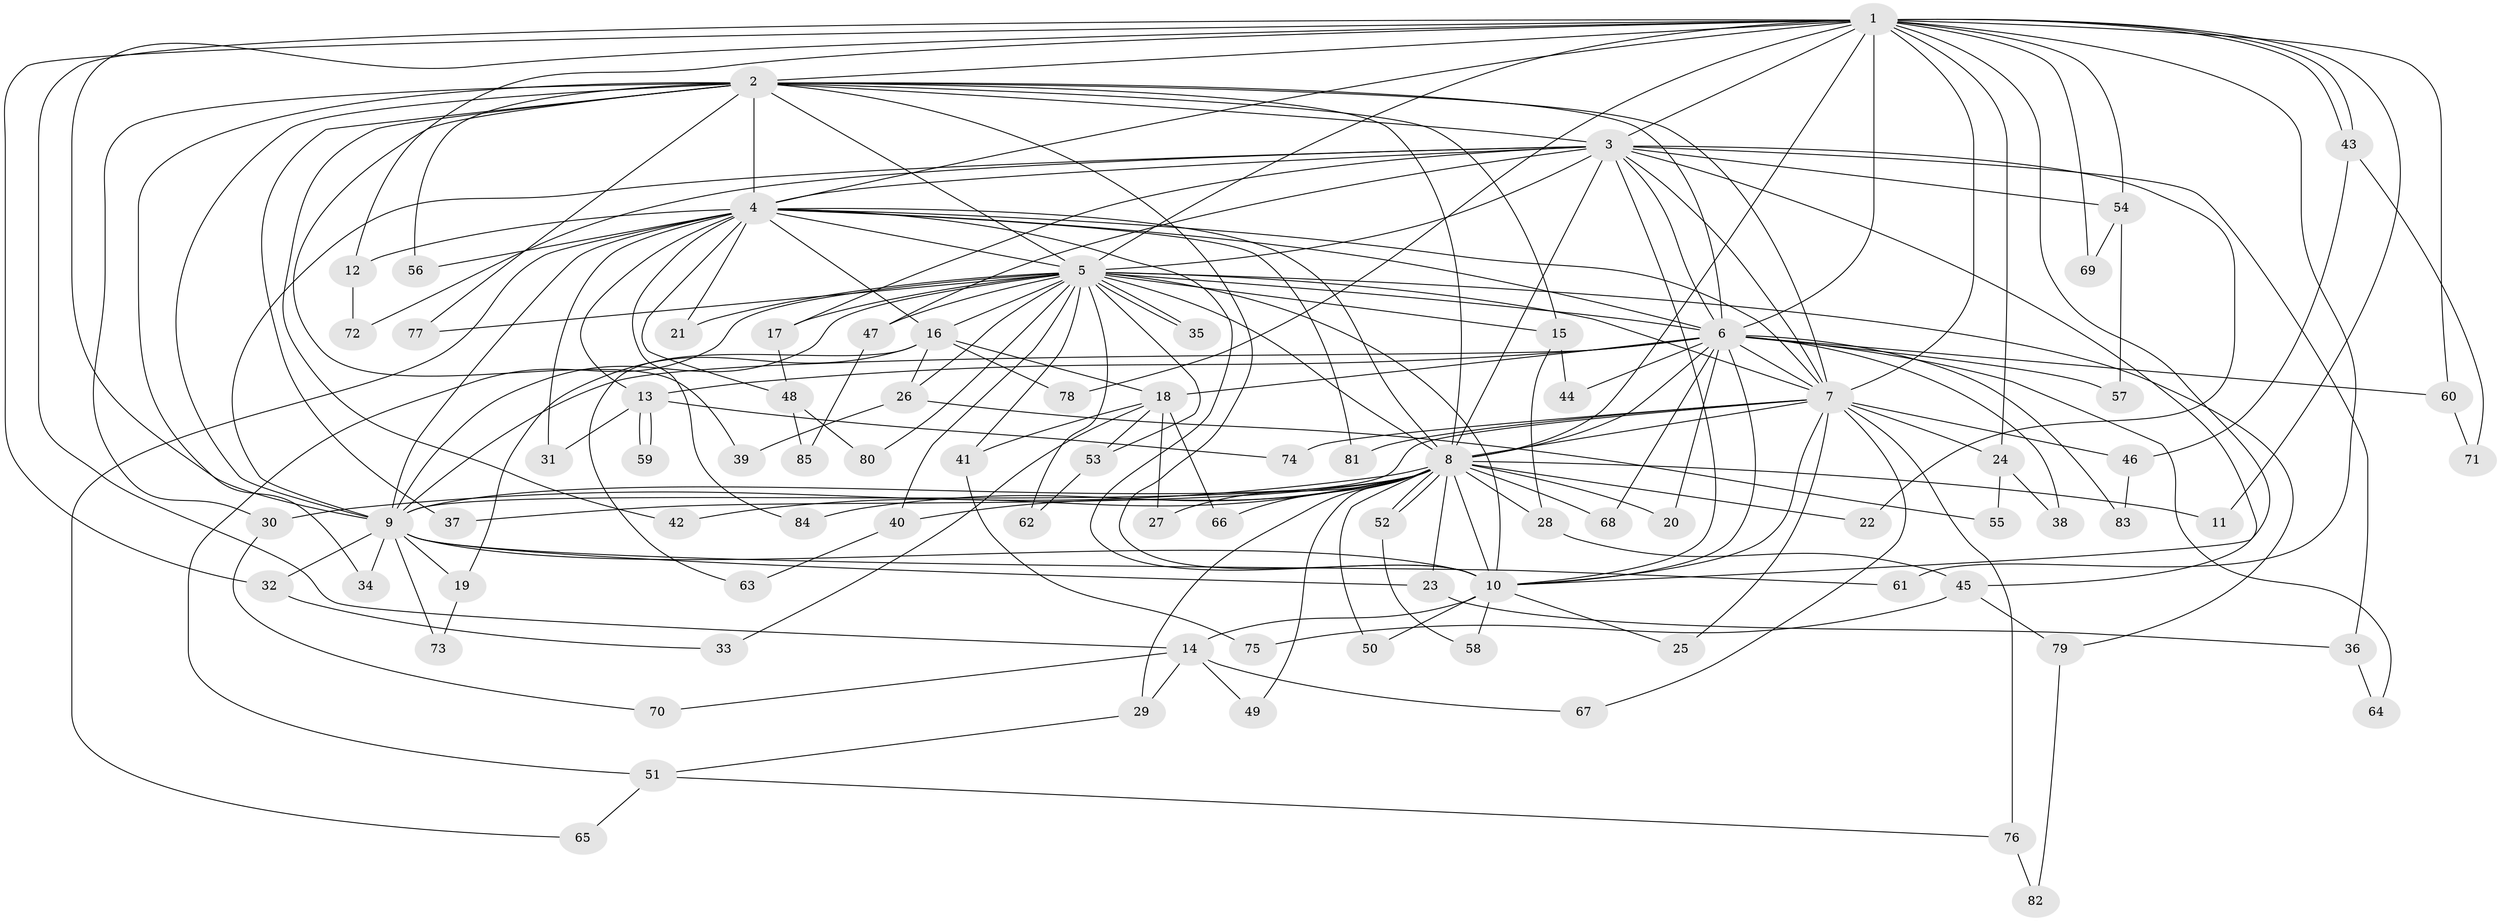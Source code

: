 // Generated by graph-tools (version 1.1) at 2025/34/03/09/25 02:34:45]
// undirected, 85 vertices, 195 edges
graph export_dot {
graph [start="1"]
  node [color=gray90,style=filled];
  1;
  2;
  3;
  4;
  5;
  6;
  7;
  8;
  9;
  10;
  11;
  12;
  13;
  14;
  15;
  16;
  17;
  18;
  19;
  20;
  21;
  22;
  23;
  24;
  25;
  26;
  27;
  28;
  29;
  30;
  31;
  32;
  33;
  34;
  35;
  36;
  37;
  38;
  39;
  40;
  41;
  42;
  43;
  44;
  45;
  46;
  47;
  48;
  49;
  50;
  51;
  52;
  53;
  54;
  55;
  56;
  57;
  58;
  59;
  60;
  61;
  62;
  63;
  64;
  65;
  66;
  67;
  68;
  69;
  70;
  71;
  72;
  73;
  74;
  75;
  76;
  77;
  78;
  79;
  80;
  81;
  82;
  83;
  84;
  85;
  1 -- 2;
  1 -- 3;
  1 -- 4;
  1 -- 5;
  1 -- 6;
  1 -- 7;
  1 -- 8;
  1 -- 9;
  1 -- 10;
  1 -- 11;
  1 -- 12;
  1 -- 14;
  1 -- 24;
  1 -- 32;
  1 -- 43;
  1 -- 43;
  1 -- 54;
  1 -- 60;
  1 -- 61;
  1 -- 69;
  1 -- 78;
  2 -- 3;
  2 -- 4;
  2 -- 5;
  2 -- 6;
  2 -- 7;
  2 -- 8;
  2 -- 9;
  2 -- 10;
  2 -- 15;
  2 -- 30;
  2 -- 34;
  2 -- 37;
  2 -- 39;
  2 -- 42;
  2 -- 56;
  2 -- 77;
  3 -- 4;
  3 -- 5;
  3 -- 6;
  3 -- 7;
  3 -- 8;
  3 -- 9;
  3 -- 10;
  3 -- 17;
  3 -- 22;
  3 -- 36;
  3 -- 45;
  3 -- 47;
  3 -- 54;
  3 -- 72;
  4 -- 5;
  4 -- 6;
  4 -- 7;
  4 -- 8;
  4 -- 9;
  4 -- 10;
  4 -- 12;
  4 -- 13;
  4 -- 16;
  4 -- 21;
  4 -- 31;
  4 -- 48;
  4 -- 56;
  4 -- 65;
  4 -- 81;
  4 -- 84;
  5 -- 6;
  5 -- 7;
  5 -- 8;
  5 -- 9;
  5 -- 10;
  5 -- 15;
  5 -- 16;
  5 -- 17;
  5 -- 21;
  5 -- 26;
  5 -- 35;
  5 -- 35;
  5 -- 40;
  5 -- 41;
  5 -- 47;
  5 -- 51;
  5 -- 53;
  5 -- 62;
  5 -- 77;
  5 -- 79;
  5 -- 80;
  6 -- 7;
  6 -- 8;
  6 -- 9;
  6 -- 10;
  6 -- 13;
  6 -- 18;
  6 -- 20;
  6 -- 38;
  6 -- 44;
  6 -- 57;
  6 -- 60;
  6 -- 64;
  6 -- 68;
  6 -- 83;
  7 -- 8;
  7 -- 9;
  7 -- 10;
  7 -- 24;
  7 -- 25;
  7 -- 46;
  7 -- 67;
  7 -- 74;
  7 -- 76;
  7 -- 81;
  8 -- 9;
  8 -- 10;
  8 -- 11;
  8 -- 20;
  8 -- 22;
  8 -- 23;
  8 -- 27;
  8 -- 28;
  8 -- 29;
  8 -- 30;
  8 -- 37;
  8 -- 40;
  8 -- 42;
  8 -- 49;
  8 -- 50;
  8 -- 52;
  8 -- 52;
  8 -- 66;
  8 -- 68;
  8 -- 84;
  9 -- 10;
  9 -- 19;
  9 -- 23;
  9 -- 32;
  9 -- 34;
  9 -- 61;
  9 -- 73;
  10 -- 14;
  10 -- 25;
  10 -- 50;
  10 -- 58;
  12 -- 72;
  13 -- 31;
  13 -- 59;
  13 -- 59;
  13 -- 74;
  14 -- 29;
  14 -- 49;
  14 -- 67;
  14 -- 70;
  15 -- 28;
  15 -- 44;
  16 -- 18;
  16 -- 19;
  16 -- 26;
  16 -- 63;
  16 -- 78;
  17 -- 48;
  18 -- 27;
  18 -- 33;
  18 -- 41;
  18 -- 53;
  18 -- 66;
  19 -- 73;
  23 -- 36;
  24 -- 38;
  24 -- 55;
  26 -- 39;
  26 -- 55;
  28 -- 45;
  29 -- 51;
  30 -- 70;
  32 -- 33;
  36 -- 64;
  40 -- 63;
  41 -- 75;
  43 -- 46;
  43 -- 71;
  45 -- 75;
  45 -- 79;
  46 -- 83;
  47 -- 85;
  48 -- 80;
  48 -- 85;
  51 -- 65;
  51 -- 76;
  52 -- 58;
  53 -- 62;
  54 -- 57;
  54 -- 69;
  60 -- 71;
  76 -- 82;
  79 -- 82;
}
